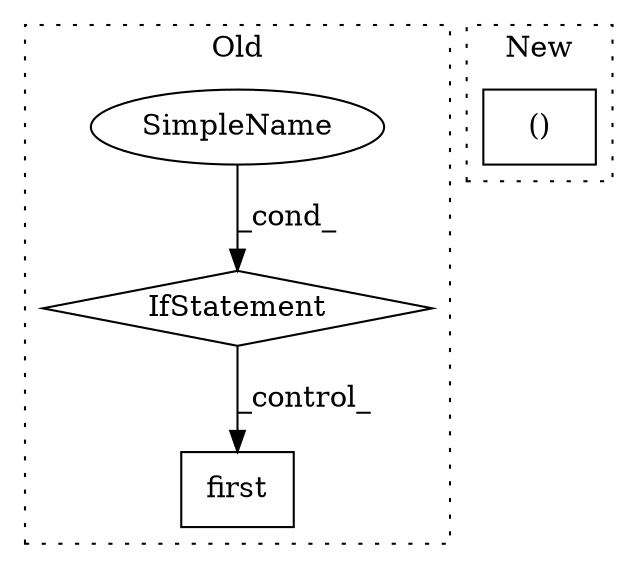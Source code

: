 digraph G {
subgraph cluster0 {
1 [label="first" a="32" s="36245" l="7" shape="box"];
3 [label="IfStatement" a="25" s="36206,36224" l="4,2" shape="diamond"];
4 [label="SimpleName" a="42" s="" l="" shape="ellipse"];
label = "Old";
style="dotted";
}
subgraph cluster1 {
2 [label="()" a="106" s="36438" l="15" shape="box"];
label = "New";
style="dotted";
}
3 -> 1 [label="_control_"];
4 -> 3 [label="_cond_"];
}